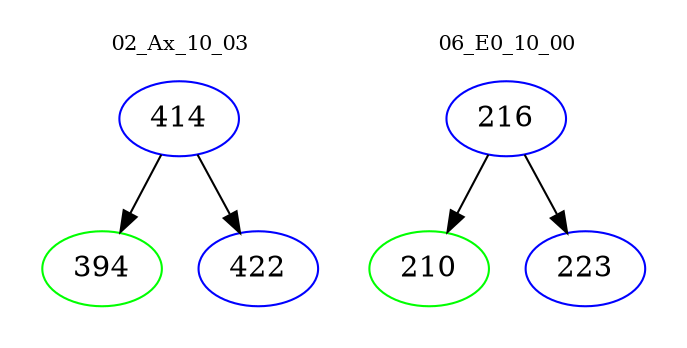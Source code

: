 digraph{
subgraph cluster_0 {
color = white
label = "02_Ax_10_03";
fontsize=10;
T0_414 [label="414", color="blue"]
T0_414 -> T0_394 [color="black"]
T0_394 [label="394", color="green"]
T0_414 -> T0_422 [color="black"]
T0_422 [label="422", color="blue"]
}
subgraph cluster_1 {
color = white
label = "06_E0_10_00";
fontsize=10;
T1_216 [label="216", color="blue"]
T1_216 -> T1_210 [color="black"]
T1_210 [label="210", color="green"]
T1_216 -> T1_223 [color="black"]
T1_223 [label="223", color="blue"]
}
}
